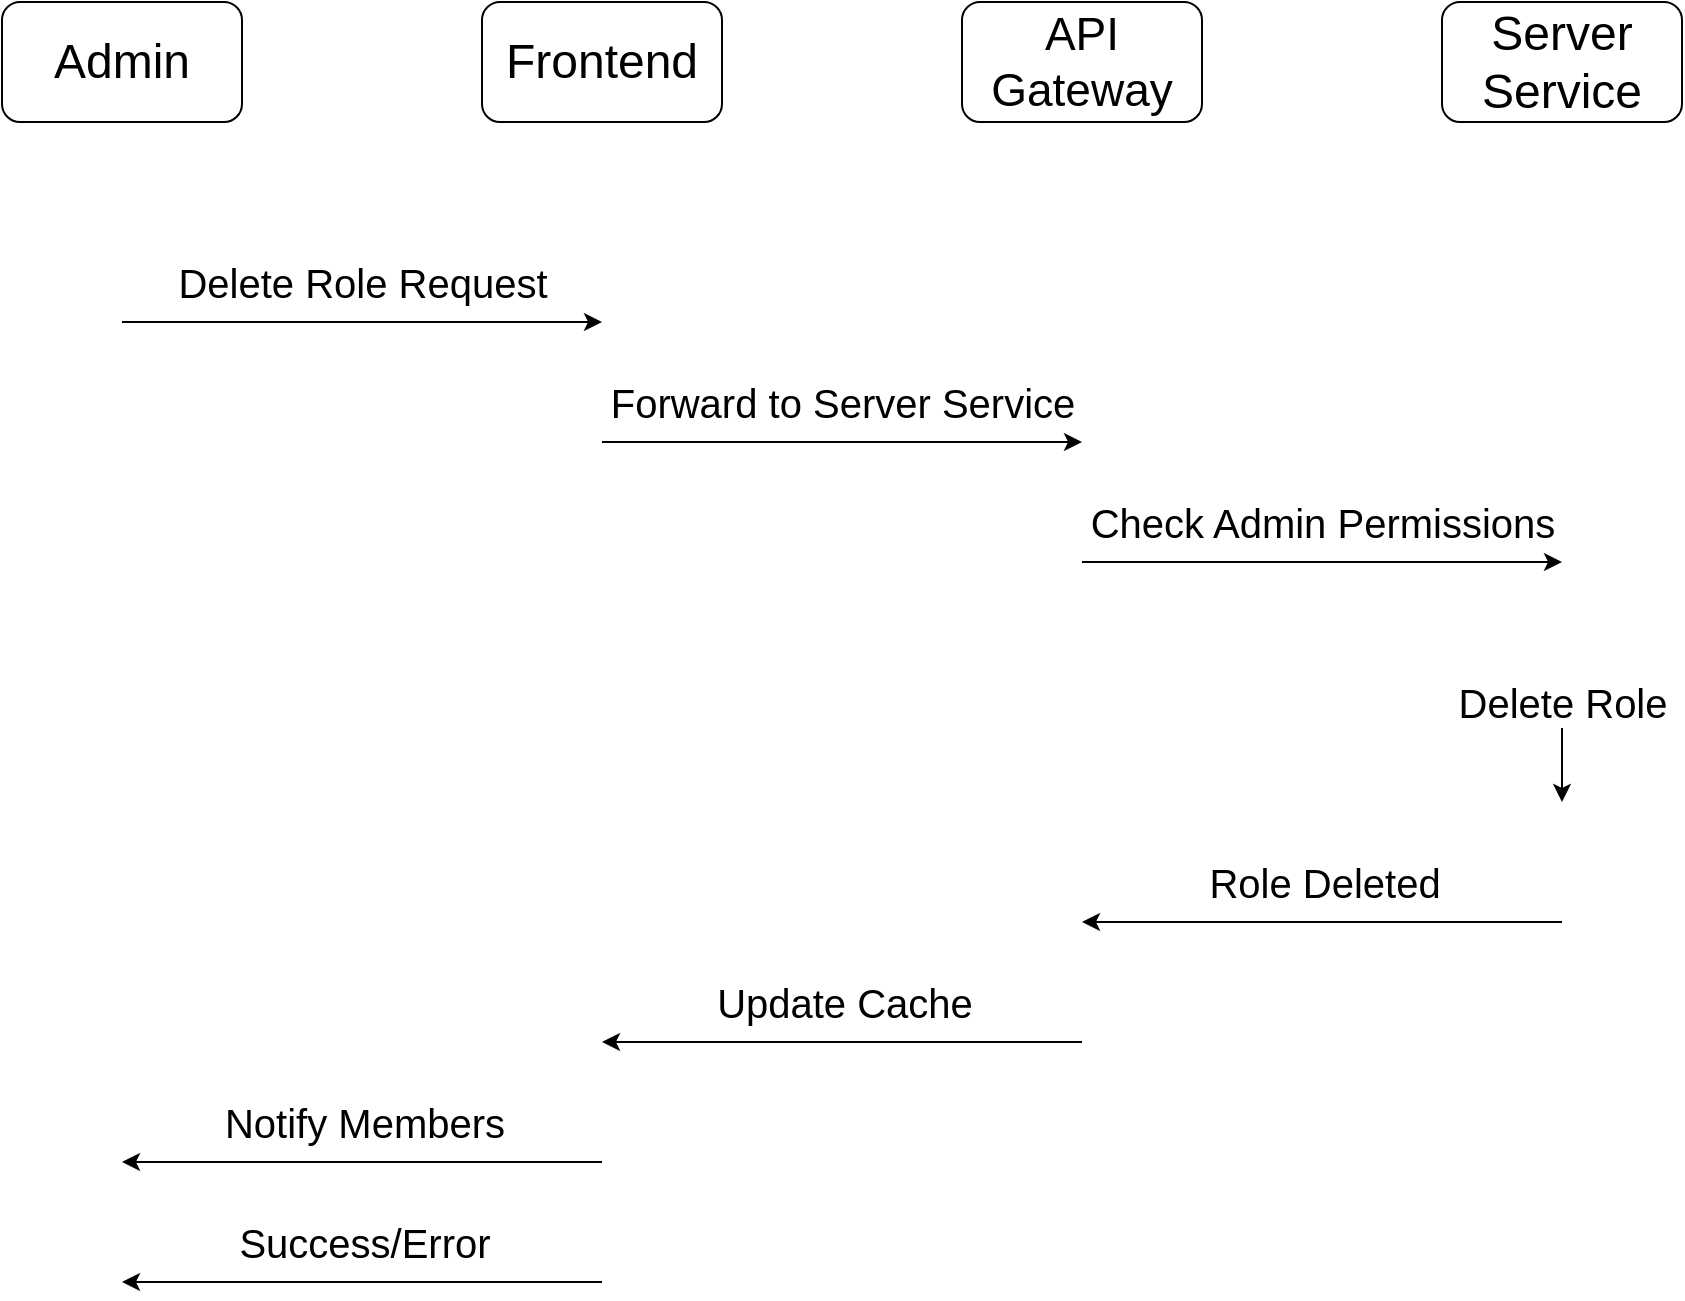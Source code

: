 <mxfile version="26.0.16">
  <diagram name="Page-1" id="f4SzSPc7J2c5tdd1Q7-J">
    <mxGraphModel grid="1" page="1" gridSize="10" guides="1" tooltips="1" connect="1" arrows="1" fold="1" pageScale="1" pageWidth="850" pageHeight="1100" math="0" shadow="0">
      <root>
        <mxCell id="0" />
        <mxCell id="1" parent="0" />
        <mxCell id="QMyI6lvO8tOyy5A7zQMX-5" value="&lt;font style=&quot;font-size: 24px;&quot;&gt;Admin&lt;/font&gt;" style="rounded=1;whiteSpace=wrap;html=1;" vertex="1" parent="1">
          <mxGeometry x="40" y="120" width="120" height="60" as="geometry" />
        </mxCell>
        <mxCell id="QMyI6lvO8tOyy5A7zQMX-6" value="&lt;font style=&quot;font-size: 24px;&quot;&gt;Frontend&lt;/font&gt;" style="rounded=1;whiteSpace=wrap;html=1;" vertex="1" parent="1">
          <mxGeometry x="280" y="120" width="120" height="60" as="geometry" />
        </mxCell>
        <mxCell id="QMyI6lvO8tOyy5A7zQMX-7" value="&lt;font style=&quot;font-size: 23px;&quot;&gt;API Gateway&lt;/font&gt;" style="rounded=1;whiteSpace=wrap;html=1;" vertex="1" parent="1">
          <mxGeometry x="520" y="120" width="120" height="60" as="geometry" />
        </mxCell>
        <mxCell id="QMyI6lvO8tOyy5A7zQMX-8" value="&lt;font style=&quot;font-size: 24px;&quot;&gt;Server Service&lt;/font&gt;" style="rounded=1;whiteSpace=wrap;html=1;" vertex="1" parent="1">
          <mxGeometry x="760" y="120" width="120" height="60" as="geometry" />
        </mxCell>
        <!-- Delete Role Request -->
        <mxCell id="QMyI6lvO8tOyy5A7zQMX-22" value="" style="endArrow=classic;html=1;rounded=0;" edge="1" parent="1">
          <mxGeometry width="50" height="50" relative="1" as="geometry">
            <mxPoint x="100" y="280" as="sourcePoint" />
            <mxPoint x="340" y="280" as="targetPoint" />
          </mxGeometry>
        </mxCell>
        <mxCell id="QMyI6lvO8tOyy5A7zQMX-24" value="&lt;font style=&quot;font-size: 20px;&quot;&gt;Delete Role Request&lt;/font&gt;" style="edgeLabel;html=1;align=center;verticalAlign=middle;resizable=0;points=[];" vertex="1" connectable="0" parent="QMyI6lvO8tOyy5A7zQMX-22">
          <mxGeometry x="-0.003" relative="1" as="geometry">
            <mxPoint y="-20" as="offset" />
          </mxGeometry>
        </mxCell>
        <!-- Forward to Server Service -->
        <mxCell id="QMyI6lvO8tOyy5A7zQMX-26" value="" style="endArrow=classic;html=1;rounded=0;" edge="1" parent="1">
          <mxGeometry width="50" height="50" relative="1" as="geometry">
            <mxPoint x="340" y="340" as="sourcePoint" />
            <mxPoint x="580" y="340" as="targetPoint" />
          </mxGeometry>
        </mxCell>
        <mxCell id="QMyI6lvO8tOyy5A7zQMX-27" value="&lt;div&gt;&lt;span style=&quot;font-size: 20px;&quot;&gt;Forward to Server Service&lt;/span&gt;&lt;/div&gt;" style="edgeLabel;html=1;align=center;verticalAlign=middle;resizable=0;points=[];" vertex="1" connectable="0" parent="QMyI6lvO8tOyy5A7zQMX-26">
          <mxGeometry x="-0.003" relative="1" as="geometry">
            <mxPoint y="-20" as="offset" />
          </mxGeometry>
        </mxCell>
        <!-- Check Admin Permissions -->
        <mxCell id="QMyI6lvO8tOyy5A7zQMX-30" value="" style="endArrow=classic;html=1;rounded=0;" edge="1" parent="1">
          <mxGeometry width="50" height="50" relative="1" as="geometry">
            <mxPoint x="580" y="400" as="sourcePoint" />
            <mxPoint x="820" y="400" as="targetPoint" />
          </mxGeometry>
        </mxCell>
        <mxCell id="QMyI6lvO8tOyy5A7zQMX-31" value="&lt;div&gt;&lt;span style=&quot;font-size: 20px;&quot;&gt;Check Admin Permissions&lt;/span&gt;&lt;/div&gt;" style="edgeLabel;html=1;align=center;verticalAlign=middle;resizable=0;points=[];" vertex="1" connectable="0" parent="QMyI6lvO8tOyy5A7zQMX-30">
          <mxGeometry x="-0.003" relative="1" as="geometry">
            <mxPoint y="-20" as="offset" />
          </mxGeometry>
        </mxCell>
        <!-- Delete Role -->
        <mxCell id="QMyI6lvO8tOyy5A7zQMX-32" value="" style="endArrow=classic;html=1;rounded=0;" edge="1" parent="1">
          <mxGeometry width="50" height="50" relative="1" as="geometry">
            <mxPoint x="820" y="460" as="sourcePoint" />
            <mxPoint x="820" y="520" as="targetPoint" />
          </mxGeometry>
        </mxCell>
        <mxCell id="QMyI6lvO8tOyy5A7zQMX-33" value="&lt;div&gt;&lt;span style=&quot;font-size: 20px;&quot;&gt;Delete Role&lt;/span&gt;&lt;/div&gt;" style="edgeLabel;html=1;align=center;verticalAlign=middle;resizable=0;points=[];" vertex="1" connectable="0" parent="QMyI6lvO8tOyy5A7zQMX-32">
          <mxGeometry x="-0.003" relative="1" as="geometry">
            <mxPoint y="-20" as="offset" />
          </mxGeometry>
        </mxCell>
        <!-- Role Deleted -->
        <mxCell id="QMyI6lvO8tOyy5A7zQMX-34" value="" style="endArrow=classic;html=1;rounded=0;" edge="1" parent="1">
          <mxGeometry width="50" height="50" relative="1" as="geometry">
            <mxPoint x="820" y="580" as="sourcePoint" />
            <mxPoint x="580" y="580" as="targetPoint" />
          </mxGeometry>
        </mxCell>
        <mxCell id="QMyI6lvO8tOyy5A7zQMX-35" value="&lt;div&gt;&lt;span style=&quot;font-size: 20px;&quot;&gt;Role Deleted&lt;/span&gt;&lt;/div&gt;" style="edgeLabel;html=1;align=center;verticalAlign=middle;resizable=0;points=[];" vertex="1" connectable="0" parent="QMyI6lvO8tOyy5A7zQMX-34">
          <mxGeometry x="-0.003" relative="1" as="geometry">
            <mxPoint y="-20" as="offset" />
          </mxGeometry>
        </mxCell>
        <!-- Update Cache -->
        <mxCell id="QMyI6lvO8tOyy5A7zQMX-36" value="" style="endArrow=classic;html=1;rounded=0;" edge="1" parent="1">
          <mxGeometry width="50" height="50" relative="1" as="geometry">
            <mxPoint x="580" y="640" as="sourcePoint" />
            <mxPoint x="340" y="640" as="targetPoint" />
          </mxGeometry>
        </mxCell>
        <mxCell id="QMyI6lvO8tOyy5A7zQMX-37" value="&lt;div&gt;&lt;span style=&quot;font-size: 20px;&quot;&gt;Update Cache&lt;/span&gt;&lt;/div&gt;" style="edgeLabel;html=1;align=center;verticalAlign=middle;resizable=0;points=[];" vertex="1" connectable="0" parent="QMyI6lvO8tOyy5A7zQMX-36">
          <mxGeometry x="-0.003" relative="1" as="geometry">
            <mxPoint y="-20" as="offset" />
          </mxGeometry>
        </mxCell>
        <!-- Notify Members -->
        <mxCell id="QMyI6lvO8tOyy5A7zQMX-38" value="" style="endArrow=classic;html=1;rounded=0;" edge="1" parent="1">
          <mxGeometry width="50" height="50" relative="1" as="geometry">
            <mxPoint x="340" y="700" as="sourcePoint" />
            <mxPoint x="100" y="700" as="targetPoint" />
          </mxGeometry>
        </mxCell>
        <mxCell id="QMyI6lvO8tOyy5A7zQMX-39" value="&lt;div&gt;&lt;span style=&quot;font-size: 20px;&quot;&gt;Notify Members&lt;/span&gt;&lt;/div&gt;" style="edgeLabel;html=1;align=center;verticalAlign=middle;resizable=0;points=[];" vertex="1" connectable="0" parent="QMyI6lvO8tOyy5A7zQMX-38">
          <mxGeometry x="-0.003" relative="1" as="geometry">
            <mxPoint y="-20" as="offset" />
          </mxGeometry>
        </mxCell>
        <!-- Response to Admin -->
        <mxCell id="QMyI6lvO8tOyy5A7zQMX-40" value="" style="endArrow=classic;html=1;rounded=0;" edge="1" parent="1">
          <mxGeometry width="50" height="50" relative="1" as="geometry">
            <mxPoint x="340" y="760" as="sourcePoint" />
            <mxPoint x="100" y="760" as="targetPoint" />
          </mxGeometry>
        </mxCell>
        <mxCell id="QMyI6lvO8tOyy5A7zQMX-41" value="&lt;div&gt;&lt;span style=&quot;font-size: 20px;&quot;&gt;Success/Error&lt;/span&gt;&lt;/div&gt;" style="edgeLabel;html=1;align=center;verticalAlign=middle;resizable=0;points=[];" vertex="1" connectable="0" parent="QMyI6lvO8tOyy5A7zQMX-40">
          <mxGeometry x="-0.003" relative="1" as="geometry">
            <mxPoint y="-20" as="offset" />
          </mxGeometry>
        </mxCell>
      </root>
    </mxGraphModel>
  </diagram>
</mxfile> 